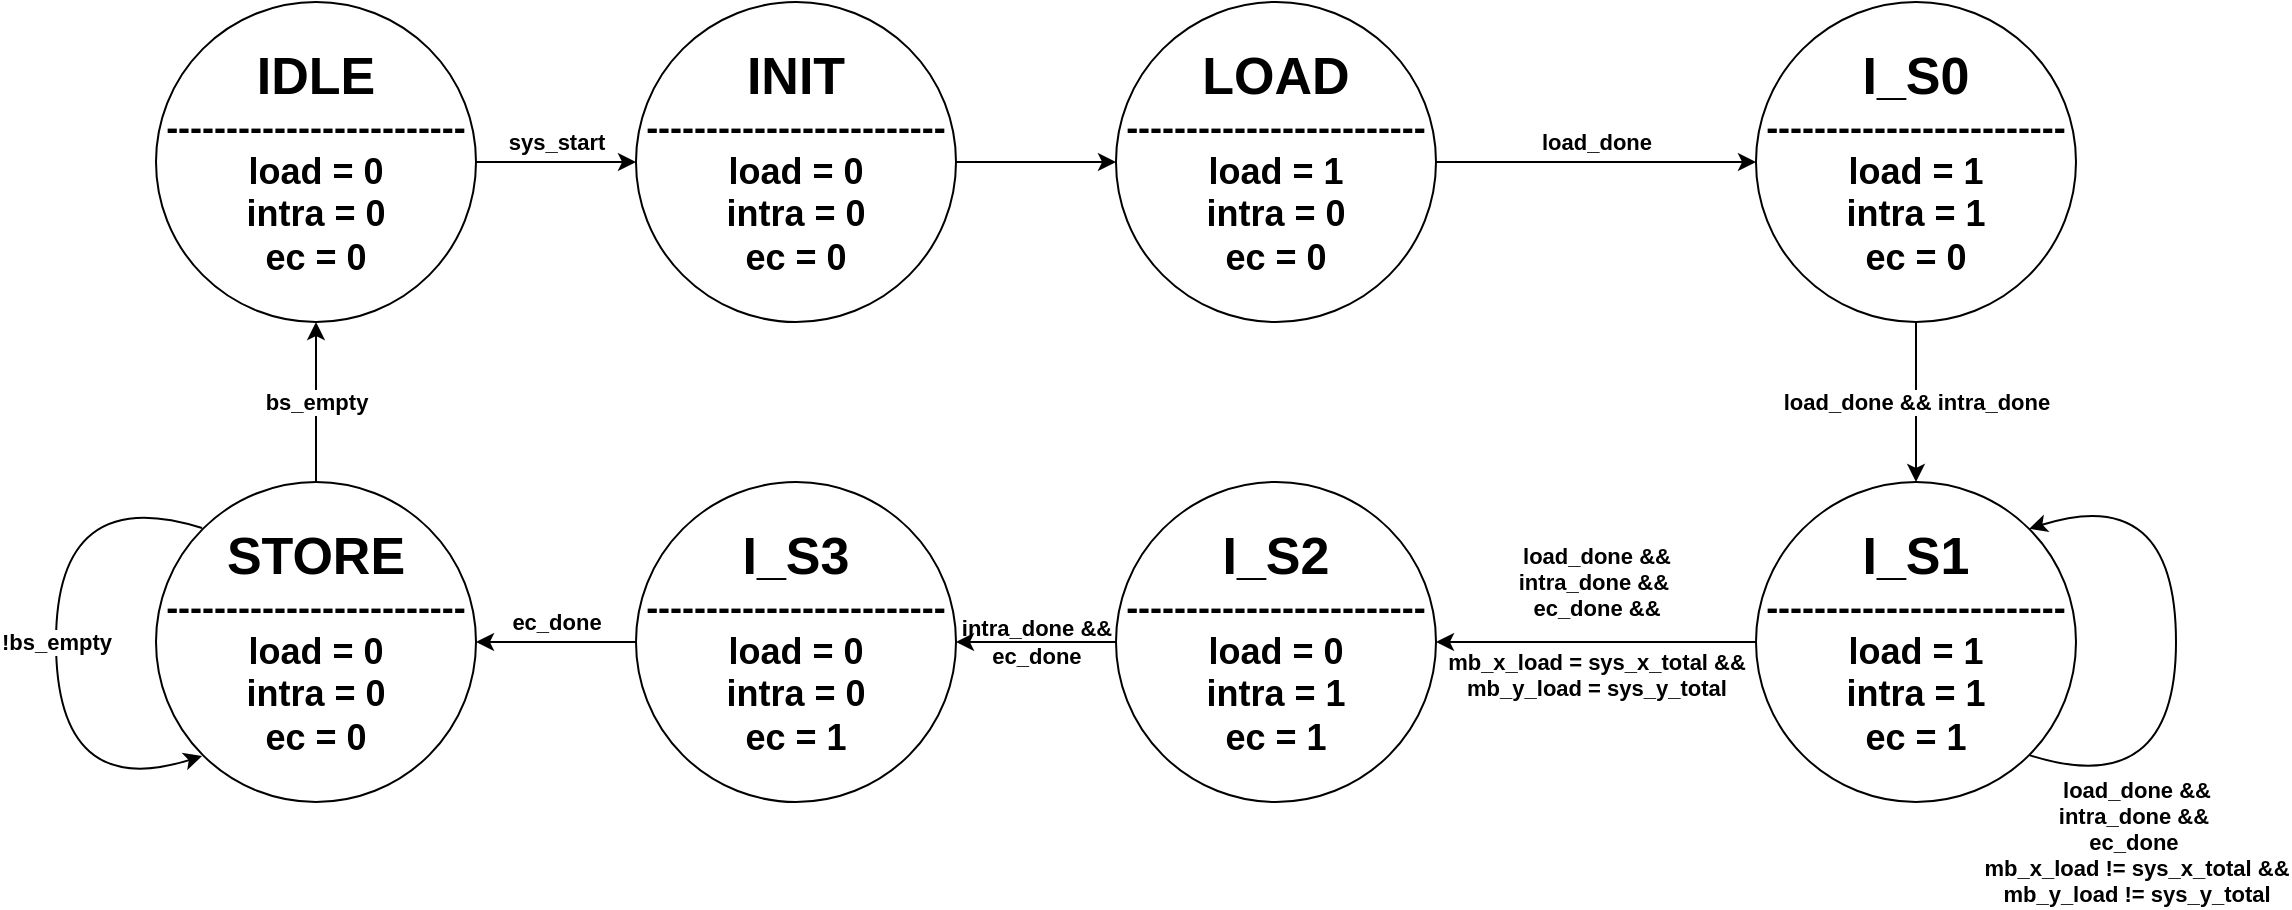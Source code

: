 <mxfile version="24.7.5">
  <diagram name="Page-1" id="ptFbYKAxU91bxuszg5g9">
    <mxGraphModel dx="1540" dy="776" grid="1" gridSize="10" guides="1" tooltips="1" connect="1" arrows="1" fold="1" page="1" pageScale="1" pageWidth="1169" pageHeight="827" math="0" shadow="0">
      <root>
        <mxCell id="0" />
        <mxCell id="1" parent="0" />
        <mxCell id="aiNQITi3vGo1YbIPlcgx-4" value="sys_start" style="edgeStyle=orthogonalEdgeStyle;rounded=0;orthogonalLoop=1;jettySize=auto;html=1;entryX=0;entryY=0.5;entryDx=0;entryDy=0;fontStyle=1" edge="1" parent="1" source="aiNQITi3vGo1YbIPlcgx-2" target="aiNQITi3vGo1YbIPlcgx-3">
          <mxGeometry y="10" relative="1" as="geometry">
            <mxPoint as="offset" />
          </mxGeometry>
        </mxCell>
        <mxCell id="aiNQITi3vGo1YbIPlcgx-2" value="&lt;span&gt;&lt;font style=&quot;font-size: 26px;&quot;&gt;IDLE&lt;/font&gt;&lt;/span&gt;&lt;div&gt;&lt;span style=&quot;font-size: 18px;&quot;&gt;&lt;span&gt;-------------------------&lt;br&gt;&lt;/span&gt;&lt;/span&gt;&lt;div&gt;&lt;span style=&quot;font-size: 18px;&quot;&gt;&lt;span&gt;load = 0&lt;/span&gt;&lt;/span&gt;&lt;/div&gt;&lt;div&gt;&lt;span style=&quot;font-size: 18px;&quot;&gt;&lt;span&gt;intra = 0&lt;/span&gt;&lt;/span&gt;&lt;/div&gt;&lt;div&gt;&lt;span style=&quot;font-size: 18px;&quot;&gt;&lt;span&gt;ec = 0&lt;/span&gt;&lt;/span&gt;&lt;/div&gt;&lt;/div&gt;" style="ellipse;whiteSpace=wrap;html=1;aspect=fixed;fontStyle=1" vertex="1" parent="1">
          <mxGeometry x="80" y="200" width="160" height="160" as="geometry" />
        </mxCell>
        <mxCell id="aiNQITi3vGo1YbIPlcgx-3" value="&lt;span&gt;&lt;font style=&quot;font-size: 26px;&quot;&gt;INIT&lt;/font&gt;&lt;/span&gt;&lt;div&gt;&lt;span style=&quot;font-size: 18px;&quot;&gt;&lt;span&gt;-------------------------&lt;br&gt;&lt;/span&gt;&lt;/span&gt;&lt;div&gt;&lt;span style=&quot;font-size: 18px;&quot;&gt;&lt;span&gt;load = 0&lt;/span&gt;&lt;/span&gt;&lt;/div&gt;&lt;div&gt;&lt;span style=&quot;font-size: 18px;&quot;&gt;&lt;span&gt;intra = 0&lt;/span&gt;&lt;/span&gt;&lt;/div&gt;&lt;div&gt;&lt;span style=&quot;font-size: 18px;&quot;&gt;&lt;span&gt;ec = 0&lt;/span&gt;&lt;/span&gt;&lt;/div&gt;&lt;/div&gt;" style="ellipse;whiteSpace=wrap;html=1;aspect=fixed;fontStyle=1" vertex="1" parent="1">
          <mxGeometry x="320" y="200" width="160" height="160" as="geometry" />
        </mxCell>
        <mxCell id="aiNQITi3vGo1YbIPlcgx-8" value="load_done" style="edgeStyle=orthogonalEdgeStyle;rounded=0;orthogonalLoop=1;jettySize=auto;html=1;entryX=0;entryY=0.5;entryDx=0;entryDy=0;fontStyle=1" edge="1" parent="1" source="aiNQITi3vGo1YbIPlcgx-5" target="aiNQITi3vGo1YbIPlcgx-7">
          <mxGeometry y="10" relative="1" as="geometry">
            <mxPoint as="offset" />
          </mxGeometry>
        </mxCell>
        <mxCell id="aiNQITi3vGo1YbIPlcgx-5" value="&lt;span&gt;&lt;font style=&quot;font-size: 26px;&quot;&gt;LOAD&lt;/font&gt;&lt;/span&gt;&lt;div&gt;&lt;span style=&quot;font-size: 18px;&quot;&gt;&lt;span&gt;-------------------------&lt;br&gt;&lt;/span&gt;&lt;/span&gt;&lt;div&gt;&lt;span style=&quot;font-size: 18px;&quot;&gt;&lt;span&gt;load = 1&lt;/span&gt;&lt;/span&gt;&lt;/div&gt;&lt;div&gt;&lt;span style=&quot;font-size: 18px;&quot;&gt;&lt;span&gt;intra = 0&lt;/span&gt;&lt;/span&gt;&lt;/div&gt;&lt;div&gt;&lt;span style=&quot;font-size: 18px;&quot;&gt;&lt;span&gt;ec = 0&lt;/span&gt;&lt;/span&gt;&lt;/div&gt;&lt;/div&gt;" style="ellipse;whiteSpace=wrap;html=1;aspect=fixed;fontStyle=1" vertex="1" parent="1">
          <mxGeometry x="560" y="200" width="160" height="160" as="geometry" />
        </mxCell>
        <mxCell id="aiNQITi3vGo1YbIPlcgx-6" value="" style="endArrow=classic;html=1;rounded=0;entryX=0;entryY=0.5;entryDx=0;entryDy=0;exitX=1;exitY=0.5;exitDx=0;exitDy=0;fontStyle=1" edge="1" parent="1" source="aiNQITi3vGo1YbIPlcgx-3" target="aiNQITi3vGo1YbIPlcgx-5">
          <mxGeometry width="50" height="50" relative="1" as="geometry">
            <mxPoint x="470" y="320" as="sourcePoint" />
            <mxPoint x="520" y="270" as="targetPoint" />
          </mxGeometry>
        </mxCell>
        <mxCell id="aiNQITi3vGo1YbIPlcgx-14" value="load_done &amp;amp;&amp;amp; intra_done" style="edgeStyle=orthogonalEdgeStyle;rounded=0;orthogonalLoop=1;jettySize=auto;html=1;fontStyle=1" edge="1" parent="1" source="aiNQITi3vGo1YbIPlcgx-7" target="aiNQITi3vGo1YbIPlcgx-9">
          <mxGeometry relative="1" as="geometry" />
        </mxCell>
        <mxCell id="aiNQITi3vGo1YbIPlcgx-7" value="&lt;span style=&quot;&quot;&gt;&lt;font style=&quot;font-size: 26px;&quot;&gt;I_S0&lt;/font&gt;&lt;/span&gt;&lt;br&gt;&lt;div&gt;&lt;span style=&quot;font-size: 18px;&quot;&gt;&lt;span&gt;-------------------------&lt;br&gt;&lt;/span&gt;&lt;/span&gt;&lt;div&gt;&lt;span style=&quot;font-size: 18px;&quot;&gt;&lt;span&gt;load = 1&lt;/span&gt;&lt;/span&gt;&lt;/div&gt;&lt;div&gt;&lt;span style=&quot;font-size: 18px;&quot;&gt;&lt;span&gt;intra = 1&lt;/span&gt;&lt;/span&gt;&lt;/div&gt;&lt;div&gt;&lt;span style=&quot;font-size: 18px;&quot;&gt;&lt;span&gt;ec = 0&lt;/span&gt;&lt;/span&gt;&lt;/div&gt;&lt;/div&gt;" style="ellipse;whiteSpace=wrap;html=1;aspect=fixed;fontStyle=1" vertex="1" parent="1">
          <mxGeometry x="880" y="200" width="160" height="160" as="geometry" />
        </mxCell>
        <mxCell id="aiNQITi3vGo1YbIPlcgx-11" value="load_done &amp;amp;&amp;amp;&lt;div&gt;intra_done &amp;amp;&amp;amp;&amp;nbsp;&lt;/div&gt;&lt;div&gt;ec_done &amp;amp;&amp;amp;&lt;/div&gt;&lt;div&gt;&lt;br&gt;&lt;/div&gt;&lt;div&gt;mb_x_load = sys_x_total &amp;amp;&amp;amp;&lt;/div&gt;&lt;div&gt;mb_y_load = sys_y_total&lt;/div&gt;" style="edgeStyle=orthogonalEdgeStyle;rounded=0;orthogonalLoop=1;jettySize=auto;html=1;entryX=1;entryY=0.5;entryDx=0;entryDy=0;labelBackgroundColor=none;fontStyle=1" edge="1" parent="1" source="aiNQITi3vGo1YbIPlcgx-9" target="aiNQITi3vGo1YbIPlcgx-10">
          <mxGeometry y="-10" relative="1" as="geometry">
            <mxPoint as="offset" />
          </mxGeometry>
        </mxCell>
        <mxCell id="aiNQITi3vGo1YbIPlcgx-9" value="&lt;span style=&quot;&quot;&gt;&lt;font style=&quot;font-size: 26px;&quot;&gt;I_S1&lt;/font&gt;&lt;/span&gt;&lt;br&gt;&lt;div&gt;&lt;span style=&quot;font-size: 18px;&quot;&gt;&lt;span&gt;-------------------------&lt;br&gt;&lt;/span&gt;&lt;/span&gt;&lt;div&gt;&lt;span style=&quot;font-size: 18px;&quot;&gt;&lt;span&gt;load = 1&lt;/span&gt;&lt;/span&gt;&lt;/div&gt;&lt;div&gt;&lt;span style=&quot;font-size: 18px;&quot;&gt;&lt;span&gt;intra = 1&lt;/span&gt;&lt;/span&gt;&lt;/div&gt;&lt;div&gt;&lt;span style=&quot;font-size: 18px;&quot;&gt;&lt;span&gt;ec = 1&lt;/span&gt;&lt;/span&gt;&lt;/div&gt;&lt;/div&gt;" style="ellipse;whiteSpace=wrap;html=1;aspect=fixed;fontStyle=1" vertex="1" parent="1">
          <mxGeometry x="880" y="440" width="160" height="160" as="geometry" />
        </mxCell>
        <mxCell id="aiNQITi3vGo1YbIPlcgx-18" value="intra_done &amp;amp;&amp;amp;&lt;div&gt;ec_done&lt;/div&gt;" style="edgeStyle=orthogonalEdgeStyle;rounded=0;orthogonalLoop=1;jettySize=auto;html=1;entryX=1;entryY=0.5;entryDx=0;entryDy=0;labelBackgroundColor=none;fontStyle=1" edge="1" parent="1" source="aiNQITi3vGo1YbIPlcgx-10" target="aiNQITi3vGo1YbIPlcgx-12">
          <mxGeometry relative="1" as="geometry">
            <mxPoint as="offset" />
          </mxGeometry>
        </mxCell>
        <mxCell id="aiNQITi3vGo1YbIPlcgx-10" value="&lt;span style=&quot;&quot;&gt;&lt;font style=&quot;font-size: 26px;&quot;&gt;I_S2&lt;/font&gt;&lt;/span&gt;&lt;br&gt;&lt;div&gt;&lt;span style=&quot;font-size: 18px;&quot;&gt;&lt;span&gt;-------------------------&lt;br&gt;&lt;/span&gt;&lt;/span&gt;&lt;div&gt;&lt;span style=&quot;font-size: 18px;&quot;&gt;&lt;span&gt;load = 0&lt;/span&gt;&lt;/span&gt;&lt;/div&gt;&lt;div&gt;&lt;span style=&quot;font-size: 18px;&quot;&gt;&lt;span&gt;intra = 1&lt;/span&gt;&lt;/span&gt;&lt;/div&gt;&lt;div&gt;&lt;span style=&quot;font-size: 18px;&quot;&gt;&lt;span&gt;ec = 1&lt;/span&gt;&lt;/span&gt;&lt;/div&gt;&lt;/div&gt;" style="ellipse;whiteSpace=wrap;html=1;aspect=fixed;fontStyle=1" vertex="1" parent="1">
          <mxGeometry x="560" y="440" width="160" height="160" as="geometry" />
        </mxCell>
        <mxCell id="aiNQITi3vGo1YbIPlcgx-19" value="ec_done" style="edgeStyle=orthogonalEdgeStyle;rounded=0;orthogonalLoop=1;jettySize=auto;html=1;entryX=1;entryY=0.5;entryDx=0;entryDy=0;fontStyle=1" edge="1" parent="1" source="aiNQITi3vGo1YbIPlcgx-12" target="aiNQITi3vGo1YbIPlcgx-13">
          <mxGeometry y="-10" relative="1" as="geometry">
            <mxPoint as="offset" />
          </mxGeometry>
        </mxCell>
        <mxCell id="aiNQITi3vGo1YbIPlcgx-12" value="&lt;span style=&quot;&quot;&gt;&lt;font style=&quot;font-size: 26px;&quot;&gt;I_S3&lt;/font&gt;&lt;/span&gt;&lt;br&gt;&lt;div&gt;&lt;span style=&quot;font-size: 18px;&quot;&gt;&lt;span&gt;-------------------------&lt;br&gt;&lt;/span&gt;&lt;/span&gt;&lt;div&gt;&lt;span style=&quot;font-size: 18px;&quot;&gt;&lt;span&gt;load = 0&lt;/span&gt;&lt;/span&gt;&lt;/div&gt;&lt;div&gt;&lt;span style=&quot;font-size: 18px;&quot;&gt;&lt;span&gt;intra = 0&lt;/span&gt;&lt;/span&gt;&lt;/div&gt;&lt;div&gt;&lt;span style=&quot;font-size: 18px;&quot;&gt;&lt;span&gt;ec = 1&lt;/span&gt;&lt;/span&gt;&lt;/div&gt;&lt;/div&gt;" style="ellipse;whiteSpace=wrap;html=1;aspect=fixed;fontStyle=1" vertex="1" parent="1">
          <mxGeometry x="320" y="440" width="160" height="160" as="geometry" />
        </mxCell>
        <mxCell id="aiNQITi3vGo1YbIPlcgx-22" value="bs_empty" style="edgeStyle=orthogonalEdgeStyle;rounded=0;orthogonalLoop=1;jettySize=auto;html=1;entryX=0.5;entryY=1;entryDx=0;entryDy=0;fontStyle=1" edge="1" parent="1" source="aiNQITi3vGo1YbIPlcgx-13" target="aiNQITi3vGo1YbIPlcgx-2">
          <mxGeometry relative="1" as="geometry" />
        </mxCell>
        <mxCell id="aiNQITi3vGo1YbIPlcgx-13" value="&lt;span style=&quot;&quot;&gt;&lt;font style=&quot;font-size: 26px;&quot;&gt;STORE&lt;/font&gt;&lt;/span&gt;&lt;br&gt;&lt;div&gt;&lt;span style=&quot;font-size: 18px;&quot;&gt;&lt;span&gt;-------------------------&lt;br&gt;&lt;/span&gt;&lt;/span&gt;&lt;div&gt;&lt;span style=&quot;font-size: 18px;&quot;&gt;&lt;span&gt;load = 0&lt;/span&gt;&lt;/span&gt;&lt;/div&gt;&lt;div&gt;&lt;span style=&quot;font-size: 18px;&quot;&gt;&lt;span&gt;intra = 0&lt;/span&gt;&lt;/span&gt;&lt;/div&gt;&lt;div&gt;&lt;span style=&quot;font-size: 18px;&quot;&gt;&lt;span&gt;ec = 0&lt;/span&gt;&lt;/span&gt;&lt;/div&gt;&lt;/div&gt;" style="ellipse;whiteSpace=wrap;html=1;aspect=fixed;fontStyle=1" vertex="1" parent="1">
          <mxGeometry x="80" y="440" width="160" height="160" as="geometry" />
        </mxCell>
        <mxCell id="aiNQITi3vGo1YbIPlcgx-15" value="" style="curved=1;endArrow=classic;html=1;rounded=0;entryX=1;entryY=0;entryDx=0;entryDy=0;exitX=1;exitY=1;exitDx=0;exitDy=0;fontStyle=1" edge="1" parent="1" source="aiNQITi3vGo1YbIPlcgx-9" target="aiNQITi3vGo1YbIPlcgx-9">
          <mxGeometry width="50" height="50" relative="1" as="geometry">
            <mxPoint x="1070" y="550" as="sourcePoint" />
            <mxPoint x="1120" y="500" as="targetPoint" />
            <Array as="points">
              <mxPoint x="1090" y="600" />
              <mxPoint x="1090" y="440" />
            </Array>
          </mxGeometry>
        </mxCell>
        <mxCell id="aiNQITi3vGo1YbIPlcgx-17" value="load_done &amp;amp;&amp;amp;&lt;div&gt;intra_done &amp;amp;&amp;amp;&amp;nbsp;&lt;/div&gt;&lt;div&gt;ec_done&amp;nbsp;&lt;/div&gt;&lt;div&gt;&lt;div&gt;mb_x_load != sys_x_total &amp;amp;&amp;amp;&lt;/div&gt;&lt;div&gt;mb_y_load != sys_y_total&lt;/div&gt;&lt;/div&gt;" style="edgeLabel;html=1;align=center;verticalAlign=middle;resizable=0;points=[];labelBackgroundColor=none;fontStyle=1" vertex="1" connectable="0" parent="aiNQITi3vGo1YbIPlcgx-15">
          <mxGeometry x="-0.005" y="1" relative="1" as="geometry">
            <mxPoint x="-19" y="99" as="offset" />
          </mxGeometry>
        </mxCell>
        <mxCell id="aiNQITi3vGo1YbIPlcgx-20" value="!bs_empty" style="curved=1;endArrow=classic;html=1;rounded=0;entryX=1;entryY=0;entryDx=0;entryDy=0;exitX=1;exitY=1;exitDx=0;exitDy=0;fontStyle=1" edge="1" parent="1">
          <mxGeometry width="50" height="50" relative="1" as="geometry">
            <mxPoint x="103" y="463" as="sourcePoint" />
            <mxPoint x="103" y="577" as="targetPoint" />
            <Array as="points">
              <mxPoint x="30" y="440" />
              <mxPoint x="30" y="600" />
            </Array>
          </mxGeometry>
        </mxCell>
      </root>
    </mxGraphModel>
  </diagram>
</mxfile>
